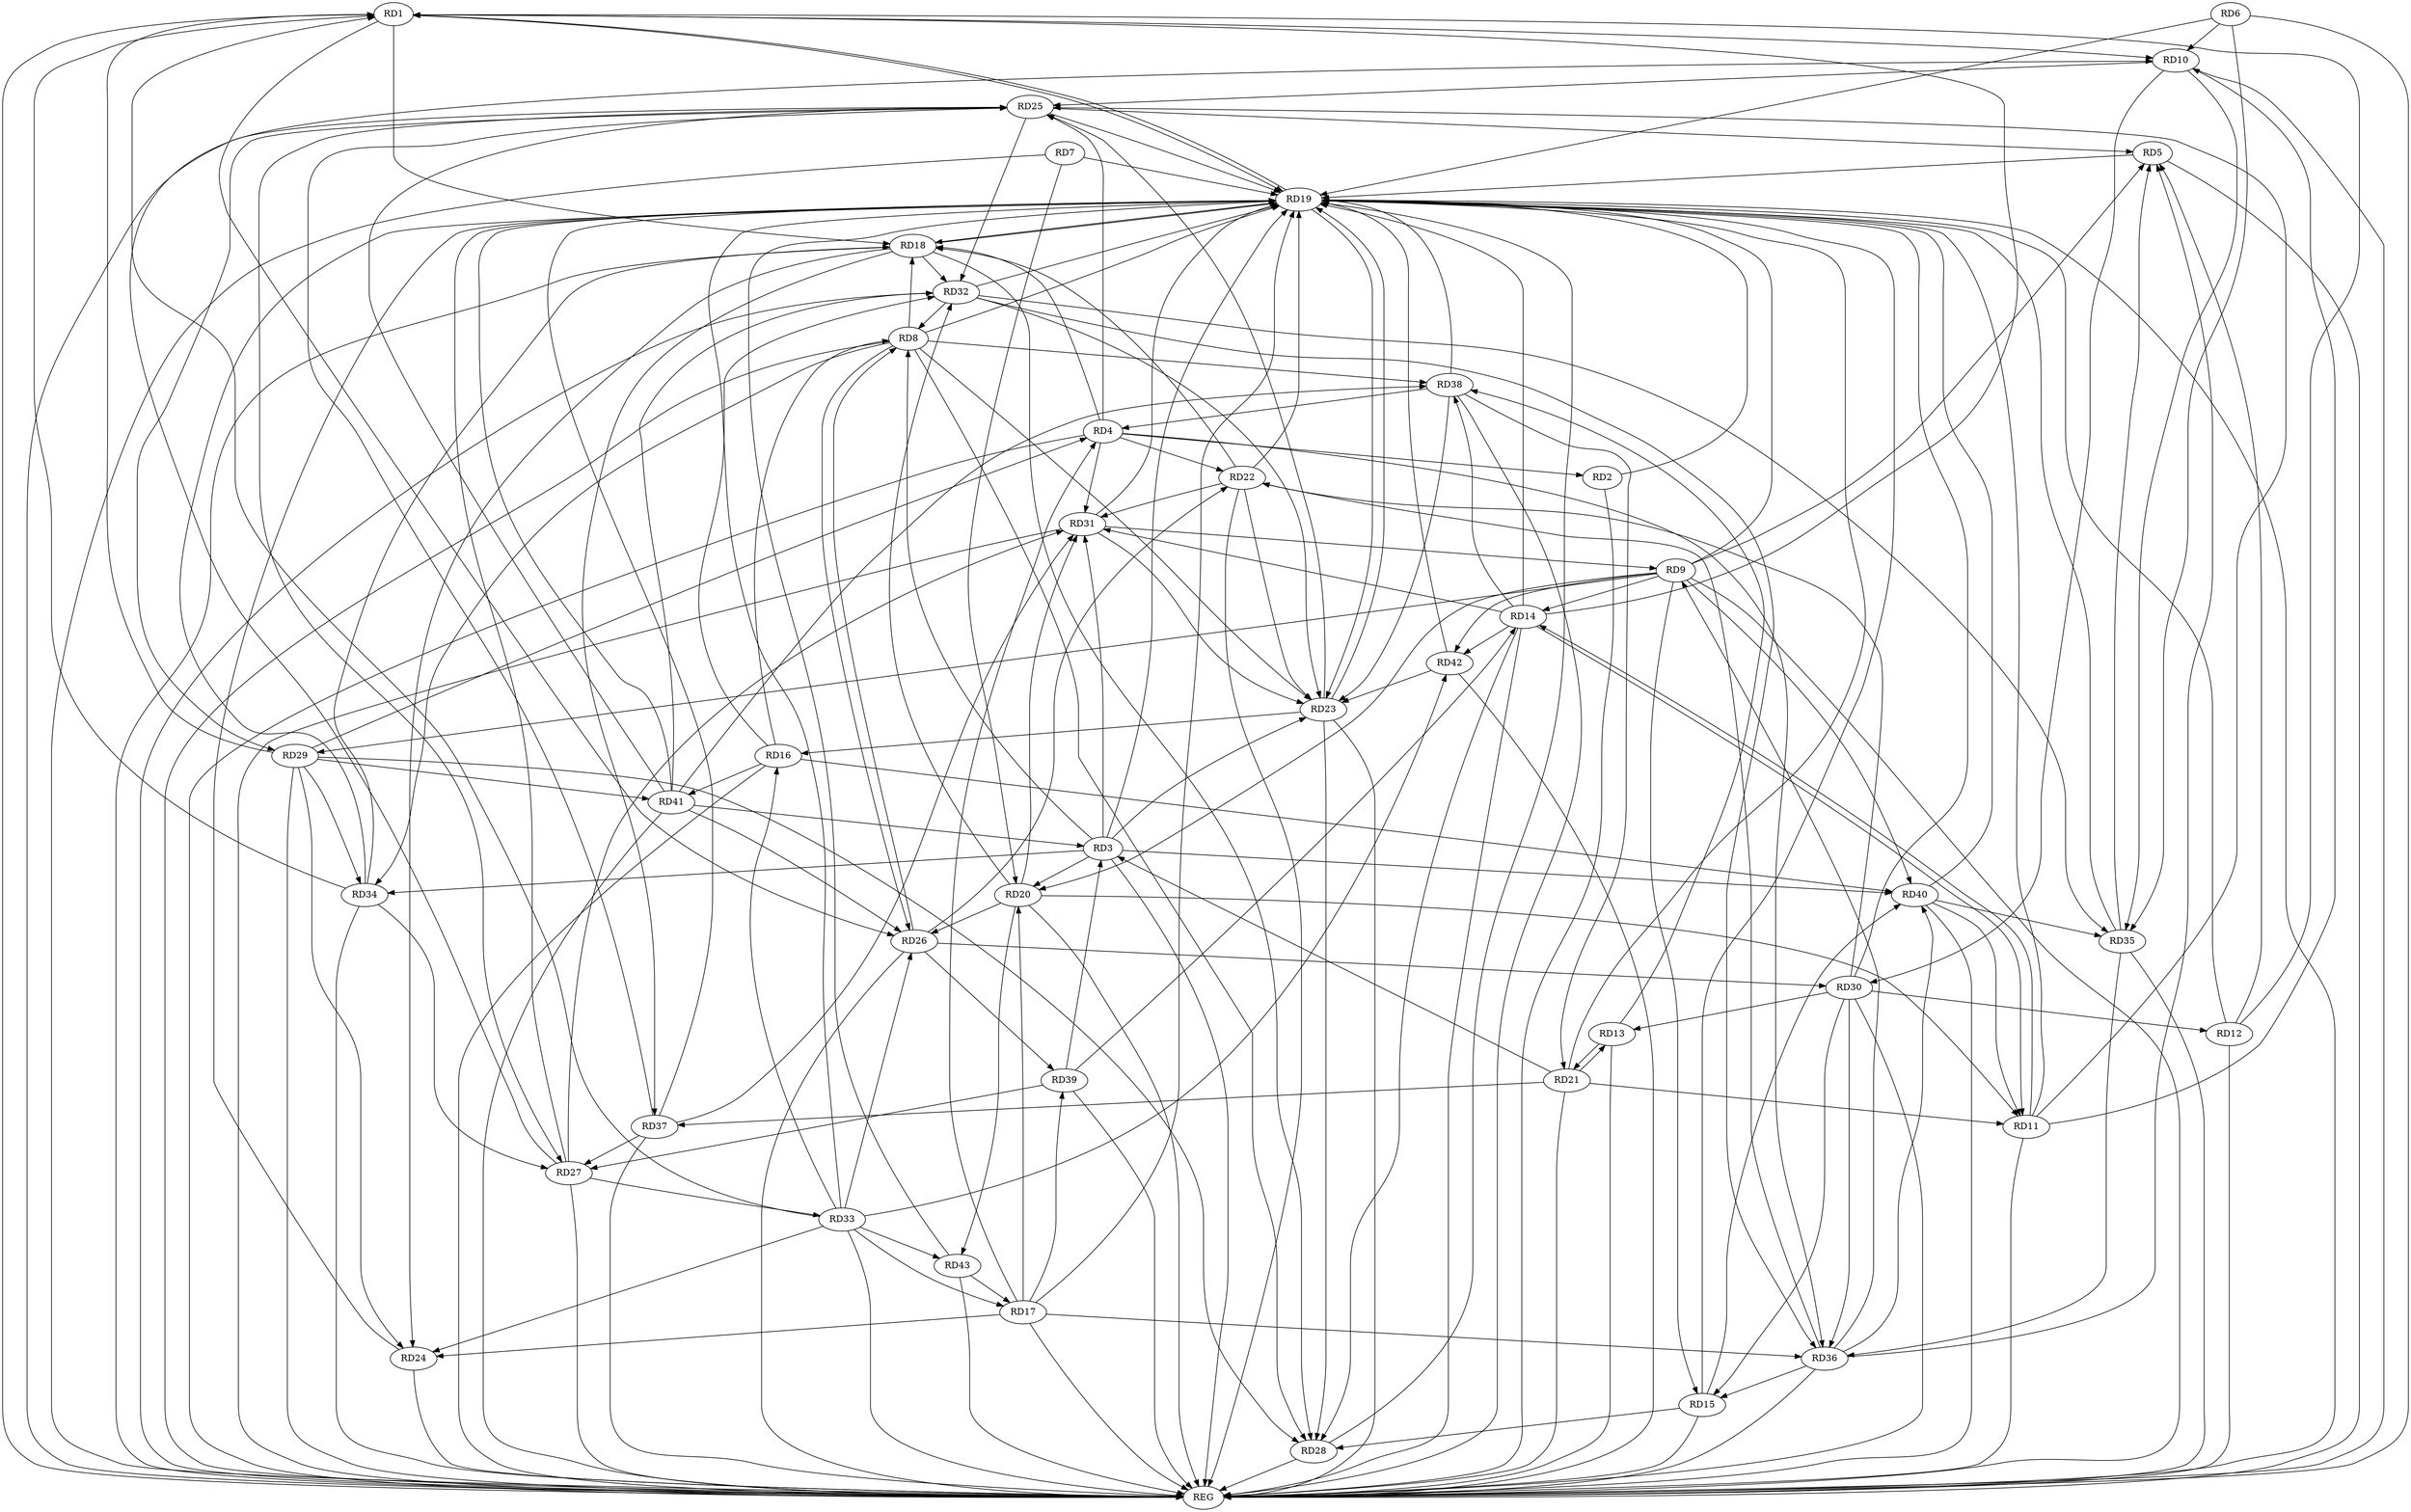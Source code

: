 strict digraph G {
  RD1 [ label="RD1" ];
  RD2 [ label="RD2" ];
  RD3 [ label="RD3" ];
  RD4 [ label="RD4" ];
  RD5 [ label="RD5" ];
  RD6 [ label="RD6" ];
  RD7 [ label="RD7" ];
  RD8 [ label="RD8" ];
  RD9 [ label="RD9" ];
  RD10 [ label="RD10" ];
  RD11 [ label="RD11" ];
  RD12 [ label="RD12" ];
  RD13 [ label="RD13" ];
  RD14 [ label="RD14" ];
  RD15 [ label="RD15" ];
  RD16 [ label="RD16" ];
  RD17 [ label="RD17" ];
  RD18 [ label="RD18" ];
  RD19 [ label="RD19" ];
  RD20 [ label="RD20" ];
  RD21 [ label="RD21" ];
  RD22 [ label="RD22" ];
  RD23 [ label="RD23" ];
  RD24 [ label="RD24" ];
  RD25 [ label="RD25" ];
  RD26 [ label="RD26" ];
  RD27 [ label="RD27" ];
  RD28 [ label="RD28" ];
  RD29 [ label="RD29" ];
  RD30 [ label="RD30" ];
  RD31 [ label="RD31" ];
  RD32 [ label="RD32" ];
  RD33 [ label="RD33" ];
  RD34 [ label="RD34" ];
  RD35 [ label="RD35" ];
  RD36 [ label="RD36" ];
  RD37 [ label="RD37" ];
  RD38 [ label="RD38" ];
  RD39 [ label="RD39" ];
  RD40 [ label="RD40" ];
  RD41 [ label="RD41" ];
  RD42 [ label="RD42" ];
  RD43 [ label="RD43" ];
  REG [ label="REG" ];
  RD1 -> RD10;
  RD12 -> RD1;
  RD14 -> RD1;
  RD1 -> RD18;
  RD19 -> RD1;
  RD1 -> RD26;
  RD29 -> RD1;
  RD33 -> RD1;
  RD34 -> RD1;
  RD4 -> RD2;
  RD3 -> RD8;
  RD3 -> RD20;
  RD21 -> RD3;
  RD3 -> RD23;
  RD3 -> RD31;
  RD3 -> RD34;
  RD39 -> RD3;
  RD3 -> RD40;
  RD41 -> RD3;
  RD17 -> RD4;
  RD4 -> RD18;
  RD4 -> RD22;
  RD4 -> RD25;
  RD29 -> RD4;
  RD4 -> RD31;
  RD4 -> RD36;
  RD38 -> RD4;
  RD9 -> RD5;
  RD12 -> RD5;
  RD25 -> RD5;
  RD35 -> RD5;
  RD36 -> RD5;
  RD6 -> RD10;
  RD6 -> RD35;
  RD7 -> RD20;
  RD16 -> RD8;
  RD8 -> RD18;
  RD8 -> RD19;
  RD8 -> RD23;
  RD8 -> RD26;
  RD26 -> RD8;
  RD8 -> RD28;
  RD32 -> RD8;
  RD8 -> RD34;
  RD8 -> RD38;
  RD9 -> RD14;
  RD9 -> RD15;
  RD9 -> RD20;
  RD9 -> RD29;
  RD31 -> RD9;
  RD36 -> RD9;
  RD9 -> RD40;
  RD9 -> RD42;
  RD11 -> RD10;
  RD10 -> RD25;
  RD27 -> RD10;
  RD10 -> RD30;
  RD10 -> RD35;
  RD11 -> RD14;
  RD14 -> RD11;
  RD11 -> RD19;
  RD20 -> RD11;
  RD21 -> RD11;
  RD11 -> RD25;
  RD40 -> RD11;
  RD30 -> RD12;
  RD13 -> RD21;
  RD21 -> RD13;
  RD30 -> RD13;
  RD13 -> RD38;
  RD14 -> RD28;
  RD14 -> RD31;
  RD14 -> RD38;
  RD39 -> RD14;
  RD14 -> RD42;
  RD15 -> RD28;
  RD30 -> RD15;
  RD36 -> RD15;
  RD15 -> RD40;
  RD23 -> RD16;
  RD16 -> RD32;
  RD33 -> RD16;
  RD16 -> RD40;
  RD16 -> RD41;
  RD17 -> RD20;
  RD17 -> RD24;
  RD33 -> RD17;
  RD17 -> RD36;
  RD17 -> RD39;
  RD43 -> RD17;
  RD19 -> RD18;
  RD22 -> RD18;
  RD18 -> RD24;
  RD18 -> RD28;
  RD18 -> RD32;
  RD34 -> RD18;
  RD18 -> RD37;
  RD19 -> RD23;
  RD27 -> RD19;
  RD30 -> RD19;
  RD33 -> RD19;
  RD35 -> RD19;
  RD38 -> RD19;
  RD40 -> RD19;
  RD20 -> RD26;
  RD20 -> RD31;
  RD20 -> RD32;
  RD20 -> RD43;
  RD21 -> RD37;
  RD38 -> RD21;
  RD22 -> RD23;
  RD26 -> RD22;
  RD30 -> RD22;
  RD22 -> RD31;
  RD36 -> RD22;
  RD23 -> RD25;
  RD23 -> RD28;
  RD31 -> RD23;
  RD32 -> RD23;
  RD38 -> RD23;
  RD42 -> RD23;
  RD29 -> RD24;
  RD33 -> RD24;
  RD25 -> RD27;
  RD25 -> RD29;
  RD25 -> RD32;
  RD37 -> RD25;
  RD41 -> RD25;
  RD26 -> RD30;
  RD33 -> RD26;
  RD26 -> RD39;
  RD41 -> RD26;
  RD27 -> RD31;
  RD27 -> RD33;
  RD34 -> RD27;
  RD37 -> RD27;
  RD39 -> RD27;
  RD29 -> RD28;
  RD29 -> RD34;
  RD29 -> RD41;
  RD30 -> RD36;
  RD37 -> RD31;
  RD32 -> RD35;
  RD32 -> RD36;
  RD41 -> RD32;
  RD33 -> RD42;
  RD33 -> RD43;
  RD35 -> RD36;
  RD40 -> RD35;
  RD36 -> RD40;
  RD41 -> RD38;
  RD1 -> REG;
  RD2 -> REG;
  RD3 -> REG;
  RD4 -> REG;
  RD5 -> REG;
  RD6 -> REG;
  RD7 -> REG;
  RD8 -> REG;
  RD9 -> REG;
  RD10 -> REG;
  RD11 -> REG;
  RD12 -> REG;
  RD13 -> REG;
  RD14 -> REG;
  RD15 -> REG;
  RD16 -> REG;
  RD17 -> REG;
  RD18 -> REG;
  RD19 -> REG;
  RD20 -> REG;
  RD21 -> REG;
  RD22 -> REG;
  RD23 -> REG;
  RD24 -> REG;
  RD25 -> REG;
  RD26 -> REG;
  RD27 -> REG;
  RD28 -> REG;
  RD29 -> REG;
  RD30 -> REG;
  RD31 -> REG;
  RD32 -> REG;
  RD33 -> REG;
  RD34 -> REG;
  RD35 -> REG;
  RD36 -> REG;
  RD37 -> REG;
  RD38 -> REG;
  RD39 -> REG;
  RD40 -> REG;
  RD41 -> REG;
  RD42 -> REG;
  RD43 -> REG;
  RD18 -> RD19;
  RD42 -> RD19;
  RD9 -> RD19;
  RD17 -> RD19;
  RD22 -> RD19;
  RD6 -> RD19;
  RD32 -> RD19;
  RD12 -> RD19;
  RD21 -> RD19;
  RD31 -> RD19;
  RD43 -> RD19;
  RD25 -> RD19;
  RD41 -> RD19;
  RD5 -> RD19;
  RD15 -> RD19;
  RD2 -> RD19;
  RD24 -> RD19;
  RD37 -> RD19;
  RD34 -> RD19;
  RD1 -> RD19;
  RD23 -> RD19;
  RD7 -> RD19;
  RD14 -> RD19;
  RD28 -> RD19;
  RD3 -> RD19;
}
